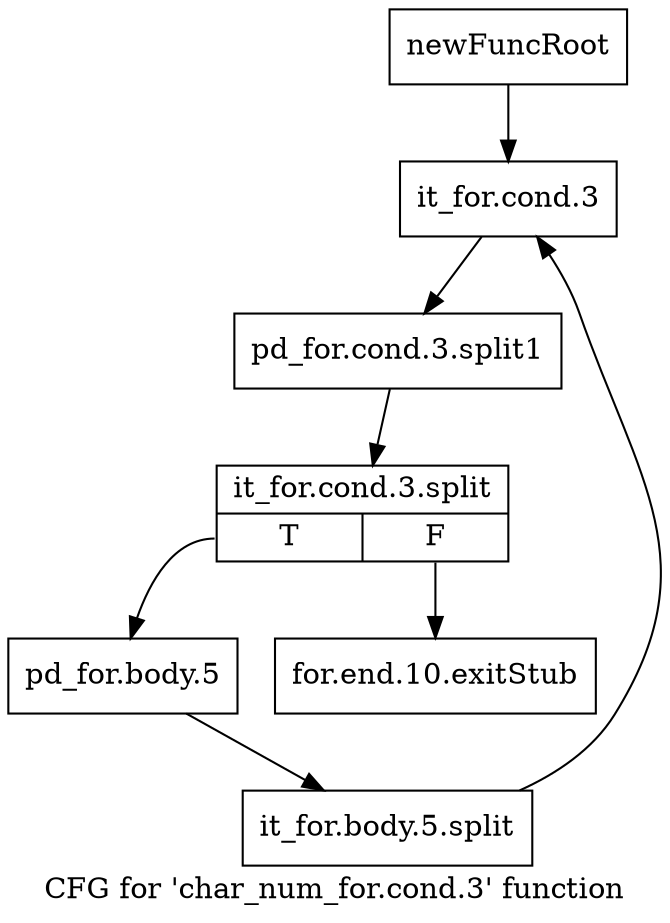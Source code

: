 digraph "CFG for 'char_num_for.cond.3' function" {
	label="CFG for 'char_num_for.cond.3' function";

	Node0x1a3a080 [shape=record,label="{newFuncRoot}"];
	Node0x1a3a080 -> Node0x1a3a120;
	Node0x1a3a0d0 [shape=record,label="{for.end.10.exitStub}"];
	Node0x1a3a120 [shape=record,label="{it_for.cond.3}"];
	Node0x1a3a120 -> Node0x1c73820;
	Node0x1c73820 [shape=record,label="{pd_for.cond.3.split1}"];
	Node0x1c73820 -> Node0x1c97c40;
	Node0x1c97c40 [shape=record,label="{it_for.cond.3.split|{<s0>T|<s1>F}}"];
	Node0x1c97c40:s0 -> Node0x1a3a170;
	Node0x1c97c40:s1 -> Node0x1a3a0d0;
	Node0x1a3a170 [shape=record,label="{pd_for.body.5}"];
	Node0x1a3a170 -> Node0x1c15870;
	Node0x1c15870 [shape=record,label="{it_for.body.5.split}"];
	Node0x1c15870 -> Node0x1a3a120;
}
